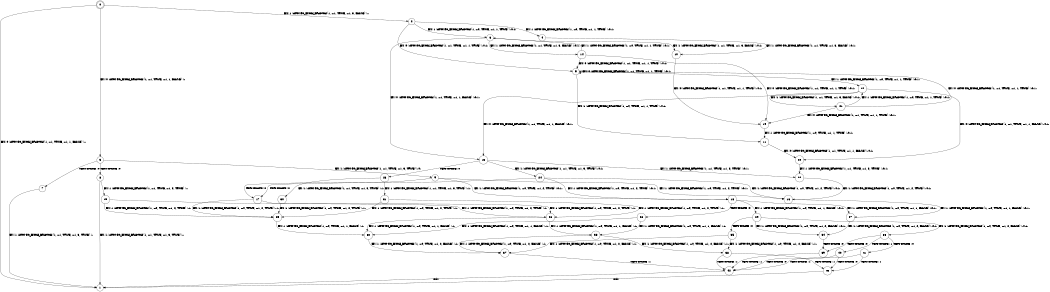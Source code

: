 digraph BCG {
size = "7, 10.5";
center = TRUE;
node [shape = circle];
0 [peripheries = 2];
0 -> 1 [label = "EX !0 !ATOMIC_EXCH_BRANCH (1, +1, TRUE, +1, 1, FALSE) !::"];
0 -> 2 [label = "EX !1 !ATOMIC_EXCH_BRANCH (1, +1, TRUE, +1, 3, FALSE) !::"];
0 -> 3 [label = "EX !0 !ATOMIC_EXCH_BRANCH (1, +1, TRUE, +1, 1, FALSE) !::"];
2 -> 4 [label = "EX !1 !ATOMIC_EXCH_BRANCH (1, +0, TRUE, +1, 1, TRUE) !:0:1:"];
2 -> 5 [label = "EX !0 !ATOMIC_EXCH_BRANCH (1, +1, TRUE, +1, 1, TRUE) !:0:1:"];
2 -> 6 [label = "EX !1 !ATOMIC_EXCH_BRANCH (1, +0, TRUE, +1, 1, TRUE) !:0:1:"];
3 -> 7 [label = "TERMINATE !0"];
3 -> 8 [label = "TERMINATE !0"];
3 -> 9 [label = "EX !1 !ATOMIC_EXCH_BRANCH (1, +1, TRUE, +1, 3, TRUE) !:0:"];
4 -> 10 [label = "EX !1 !ATOMIC_EXCH_BRANCH (1, +1, TRUE, +1, 3, FALSE) !:0:1:"];
5 -> 11 [label = "EX !1 !ATOMIC_EXCH_BRANCH (1, +0, TRUE, +1, 1, TRUE) !:0:1:"];
5 -> 12 [label = "EX !1 !ATOMIC_EXCH_BRANCH (1, +0, TRUE, +1, 1, TRUE) !:0:1:"];
5 -> 5 [label = "EX !0 !ATOMIC_EXCH_BRANCH (1, +1, TRUE, +1, 1, TRUE) !:0:1:"];
6 -> 10 [label = "EX !1 !ATOMIC_EXCH_BRANCH (1, +1, TRUE, +1, 3, FALSE) !:0:1:"];
6 -> 13 [label = "EX !0 !ATOMIC_EXCH_BRANCH (1, +1, TRUE, +1, 1, FALSE) !:0:1:"];
6 -> 14 [label = "EX !1 !ATOMIC_EXCH_BRANCH (1, +1, TRUE, +1, 3, FALSE) !:0:1:"];
7 -> 1 [label = "EX !1 !ATOMIC_EXCH_BRANCH (1, +1, TRUE, +1, 3, TRUE) !::"];
8 -> 1 [label = "EX !1 !ATOMIC_EXCH_BRANCH (1, +1, TRUE, +1, 3, TRUE) !::"];
8 -> 15 [label = "EX !1 !ATOMIC_EXCH_BRANCH (1, +1, TRUE, +1, 3, TRUE) !::"];
9 -> 16 [label = "EX !1 !ATOMIC_EXCH_BRANCH (1, +0, TRUE, +1, 2, TRUE) !:0:1:"];
9 -> 17 [label = "TERMINATE !0"];
9 -> 18 [label = "EX !1 !ATOMIC_EXCH_BRANCH (1, +0, TRUE, +1, 2, TRUE) !:0:1:"];
10 -> 19 [label = "EX !0 !ATOMIC_EXCH_BRANCH (1, +1, TRUE, +1, 1, TRUE) !:0:1:"];
11 -> 20 [label = "EX !0 !ATOMIC_EXCH_BRANCH (1, +1, TRUE, +1, 1, FALSE) !:0:1:"];
12 -> 20 [label = "EX !0 !ATOMIC_EXCH_BRANCH (1, +1, TRUE, +1, 1, FALSE) !:0:1:"];
12 -> 21 [label = "EX !1 !ATOMIC_EXCH_BRANCH (1, +1, TRUE, +1, 3, FALSE) !:0:1:"];
12 -> 13 [label = "EX !0 !ATOMIC_EXCH_BRANCH (1, +1, TRUE, +1, 1, FALSE) !:0:1:"];
13 -> 22 [label = "EX !1 !ATOMIC_EXCH_BRANCH (1, +1, TRUE, +1, 3, TRUE) !:0:1:"];
13 -> 23 [label = "TERMINATE !0"];
13 -> 24 [label = "EX !1 !ATOMIC_EXCH_BRANCH (1, +1, TRUE, +1, 3, TRUE) !:0:1:"];
14 -> 19 [label = "EX !0 !ATOMIC_EXCH_BRANCH (1, +1, TRUE, +1, 1, TRUE) !:0:1:"];
14 -> 5 [label = "EX !0 !ATOMIC_EXCH_BRANCH (1, +1, TRUE, +1, 1, TRUE) !:0:1:"];
14 -> 6 [label = "EX !1 !ATOMIC_EXCH_BRANCH (1, +0, TRUE, +1, 1, TRUE) !:0:1:"];
15 -> 25 [label = "EX !1 !ATOMIC_EXCH_BRANCH (1, +0, TRUE, +1, 2, TRUE) !:1:"];
15 -> 26 [label = "EX !1 !ATOMIC_EXCH_BRANCH (1, +0, TRUE, +1, 2, TRUE) !:1:"];
16 -> 27 [label = "EX !1 !ATOMIC_EXCH_BRANCH (1, +0, TRUE, +1, 1, FALSE) !:0:1:"];
17 -> 25 [label = "EX !1 !ATOMIC_EXCH_BRANCH (1, +0, TRUE, +1, 2, TRUE) !:1:"];
17 -> 26 [label = "EX !1 !ATOMIC_EXCH_BRANCH (1, +0, TRUE, +1, 2, TRUE) !:1:"];
18 -> 27 [label = "EX !1 !ATOMIC_EXCH_BRANCH (1, +0, TRUE, +1, 1, FALSE) !:0:1:"];
18 -> 28 [label = "TERMINATE !0"];
18 -> 29 [label = "EX !1 !ATOMIC_EXCH_BRANCH (1, +0, TRUE, +1, 1, FALSE) !:0:1:"];
19 -> 11 [label = "EX !1 !ATOMIC_EXCH_BRANCH (1, +0, TRUE, +1, 1, TRUE) !:0:1:"];
20 -> 22 [label = "EX !1 !ATOMIC_EXCH_BRANCH (1, +1, TRUE, +1, 3, TRUE) !:0:1:"];
21 -> 19 [label = "EX !0 !ATOMIC_EXCH_BRANCH (1, +1, TRUE, +1, 1, TRUE) !:0:1:"];
21 -> 12 [label = "EX !1 !ATOMIC_EXCH_BRANCH (1, +0, TRUE, +1, 1, TRUE) !:0:1:"];
21 -> 5 [label = "EX !0 !ATOMIC_EXCH_BRANCH (1, +1, TRUE, +1, 1, TRUE) !:0:1:"];
22 -> 16 [label = "EX !1 !ATOMIC_EXCH_BRANCH (1, +0, TRUE, +1, 2, TRUE) !:0:1:"];
23 -> 30 [label = "EX !1 !ATOMIC_EXCH_BRANCH (1, +1, TRUE, +1, 3, TRUE) !:1:"];
23 -> 31 [label = "EX !1 !ATOMIC_EXCH_BRANCH (1, +1, TRUE, +1, 3, TRUE) !:1:"];
24 -> 16 [label = "EX !1 !ATOMIC_EXCH_BRANCH (1, +0, TRUE, +1, 2, TRUE) !:0:1:"];
24 -> 17 [label = "TERMINATE !0"];
24 -> 18 [label = "EX !1 !ATOMIC_EXCH_BRANCH (1, +0, TRUE, +1, 2, TRUE) !:0:1:"];
25 -> 32 [label = "EX !1 !ATOMIC_EXCH_BRANCH (1, +0, TRUE, +1, 1, FALSE) !:1:"];
26 -> 32 [label = "EX !1 !ATOMIC_EXCH_BRANCH (1, +0, TRUE, +1, 1, FALSE) !:1:"];
26 -> 33 [label = "EX !1 !ATOMIC_EXCH_BRANCH (1, +0, TRUE, +1, 1, FALSE) !:1:"];
27 -> 34 [label = "EX !1 !ATOMIC_EXCH_BRANCH (1, +0, TRUE, +1, 2, FALSE) !:0:1:"];
28 -> 32 [label = "EX !1 !ATOMIC_EXCH_BRANCH (1, +0, TRUE, +1, 1, FALSE) !:1:"];
28 -> 33 [label = "EX !1 !ATOMIC_EXCH_BRANCH (1, +0, TRUE, +1, 1, FALSE) !:1:"];
29 -> 34 [label = "EX !1 !ATOMIC_EXCH_BRANCH (1, +0, TRUE, +1, 2, FALSE) !:0:1:"];
29 -> 35 [label = "TERMINATE !0"];
29 -> 36 [label = "EX !1 !ATOMIC_EXCH_BRANCH (1, +0, TRUE, +1, 2, FALSE) !:0:1:"];
30 -> 25 [label = "EX !1 !ATOMIC_EXCH_BRANCH (1, +0, TRUE, +1, 2, TRUE) !:1:"];
31 -> 25 [label = "EX !1 !ATOMIC_EXCH_BRANCH (1, +0, TRUE, +1, 2, TRUE) !:1:"];
31 -> 26 [label = "EX !1 !ATOMIC_EXCH_BRANCH (1, +0, TRUE, +1, 2, TRUE) !:1:"];
32 -> 37 [label = "EX !1 !ATOMIC_EXCH_BRANCH (1, +0, TRUE, +1, 2, FALSE) !:1:"];
33 -> 37 [label = "EX !1 !ATOMIC_EXCH_BRANCH (1, +0, TRUE, +1, 2, FALSE) !:1:"];
33 -> 38 [label = "EX !1 !ATOMIC_EXCH_BRANCH (1, +0, TRUE, +1, 2, FALSE) !:1:"];
34 -> 39 [label = "TERMINATE !0"];
35 -> 37 [label = "EX !1 !ATOMIC_EXCH_BRANCH (1, +0, TRUE, +1, 2, FALSE) !:1:"];
35 -> 38 [label = "EX !1 !ATOMIC_EXCH_BRANCH (1, +0, TRUE, +1, 2, FALSE) !:1:"];
36 -> 39 [label = "TERMINATE !0"];
36 -> 40 [label = "TERMINATE !1"];
36 -> 41 [label = "TERMINATE !0"];
37 -> 42 [label = "TERMINATE !1"];
38 -> 42 [label = "TERMINATE !1"];
38 -> 43 [label = "TERMINATE !1"];
39 -> 42 [label = "TERMINATE !1"];
40 -> 42 [label = "TERMINATE !0"];
40 -> 43 [label = "TERMINATE !0"];
41 -> 42 [label = "TERMINATE !1"];
41 -> 43 [label = "TERMINATE !1"];
42 -> 1 [label = "exit"];
43 -> 1 [label = "exit"];
}
